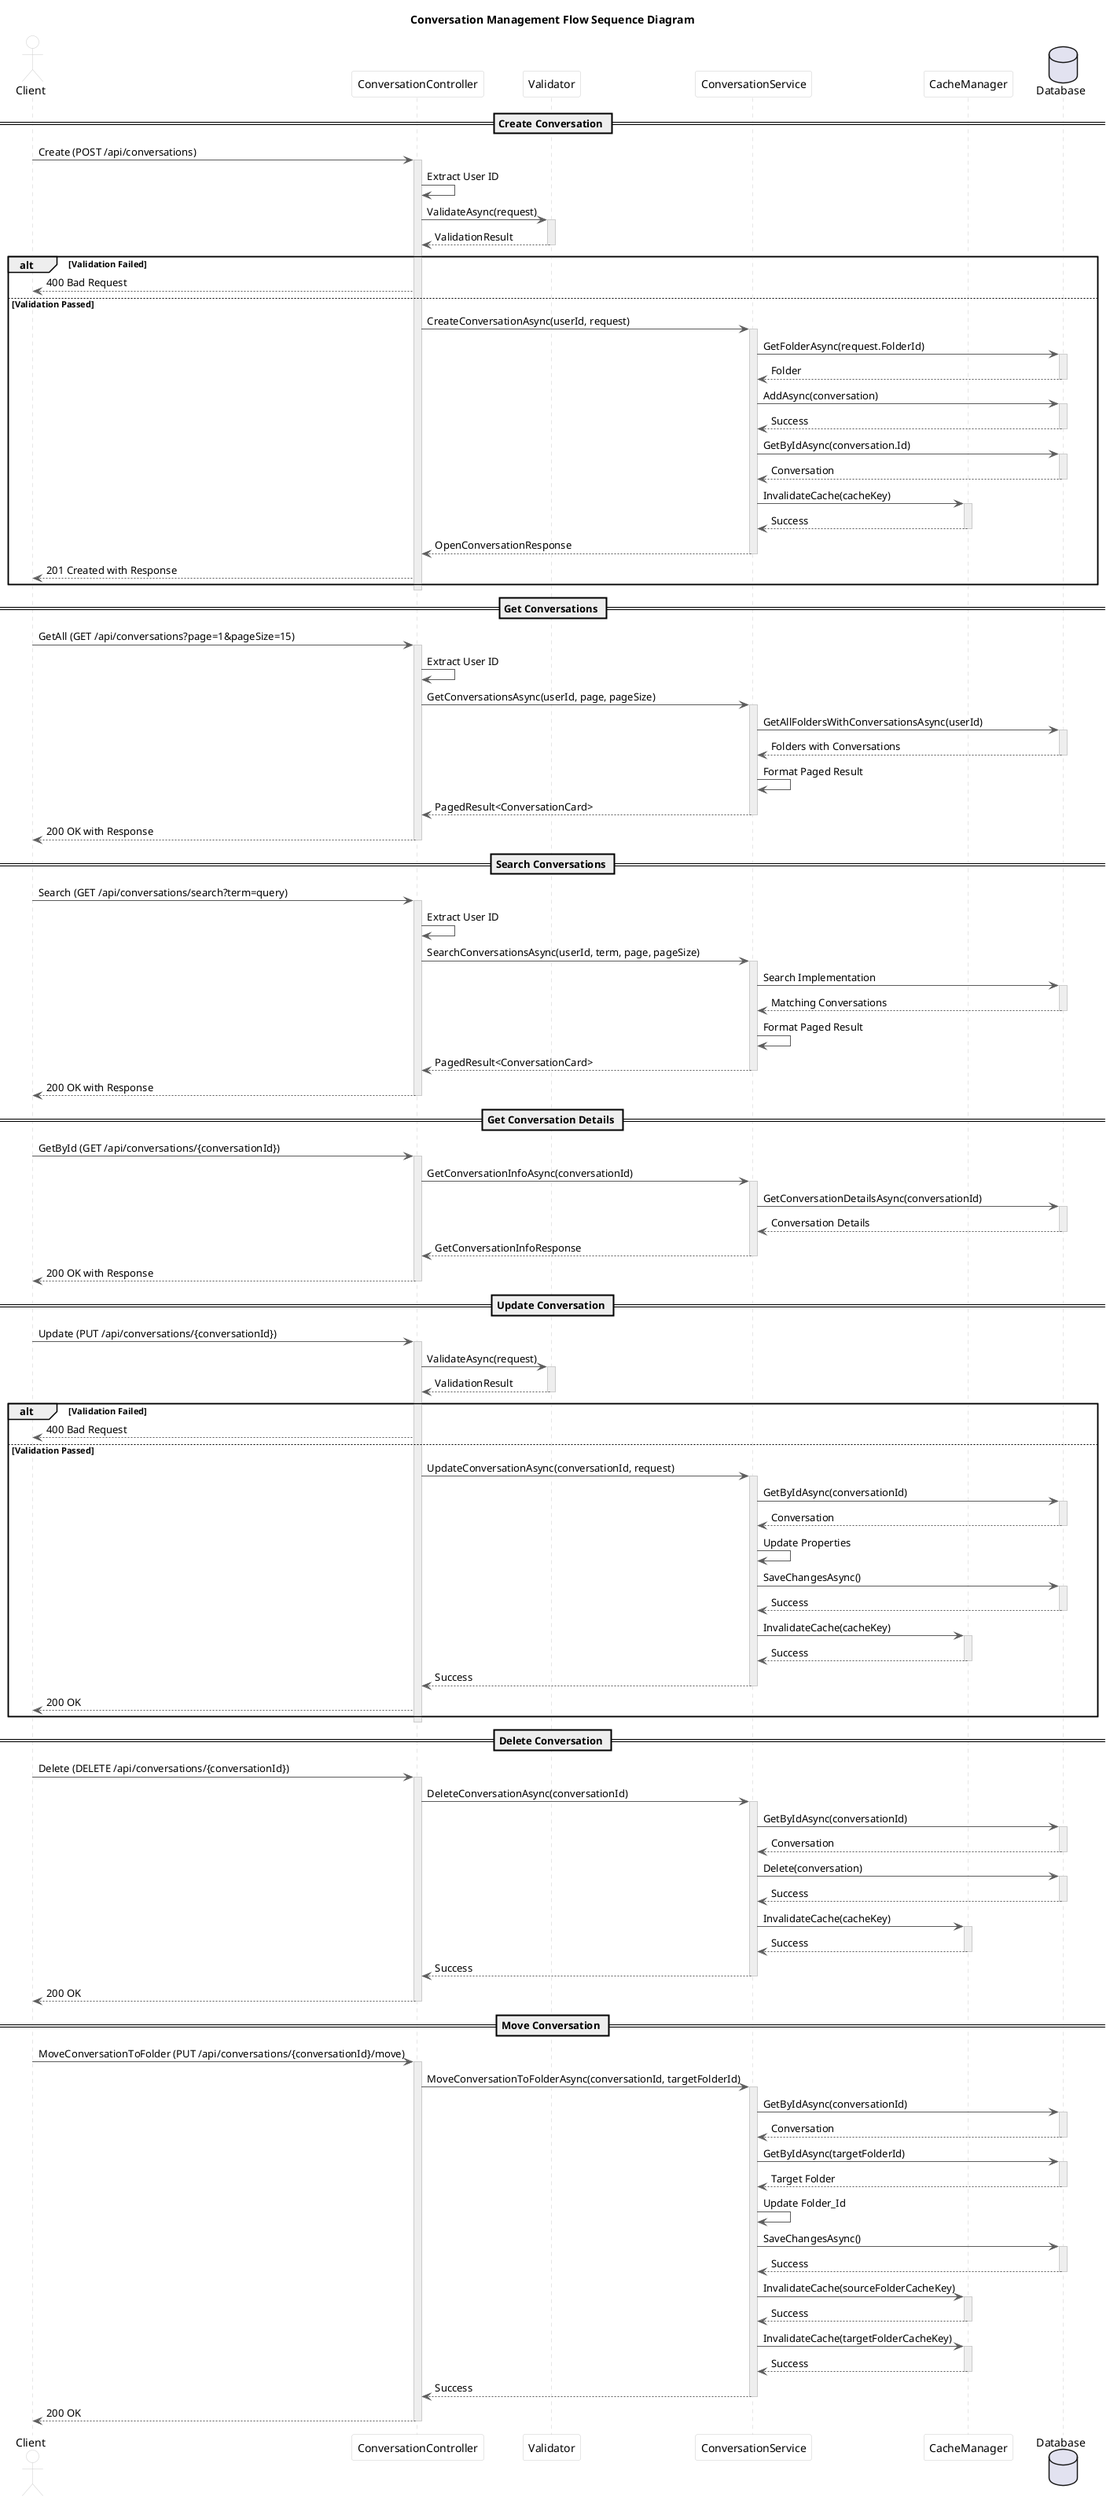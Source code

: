 @startuml Conversation Management Flow

!define ACCENT_COLOR #4285F4
!define SECONDARY_COLOR #34A853
!define WARNING_COLOR #FBBC05
!define ERROR_COLOR #EA4335

!define SUCCESS #34A853
!define WARNING #FBBC05
!define FAILURE #EA4335

skinparam ParticipantPadding 20
skinparam BoxPadding 10
skinparam SequenceArrowThickness 1
skinparam SequenceGroupHeaderFontStyle bold

skinparam sequence {
    ArrowColor #5C5C5C
    LifeLineBorderColor #CCCCCC
    LifeLineBackgroundColor #EEEEEE
    
    ParticipantBorderColor #CCCCCC
    ParticipantBackgroundColor #FFFFFF
    ParticipantFontColor #000000
    
    ActorBorderColor #CCCCCC
    ActorBackgroundColor #FFFFFF
    ActorFontColor #000000
}

title Conversation Management Flow Sequence Diagram

actor "Client" as client
participant "ConversationController" as controller
participant "Validator" as validator
participant "ConversationService" as service
participant "CacheManager" as cache
database "Database" as db

== Create Conversation ==

client -> controller : Create (POST /api/conversations)
activate controller

controller -> controller : Extract User ID
controller -> validator : ValidateAsync(request)
activate validator
validator --> controller : ValidationResult
deactivate validator

alt Validation Failed
    controller --> client : 400 Bad Request
else Validation Passed
    controller -> service : CreateConversationAsync(userId, request)
    activate service
    
    service -> db : GetFolderAsync(request.FolderId)
    activate db
    db --> service : Folder
    deactivate db
    
    service -> db : AddAsync(conversation)
    activate db
    db --> service : Success
    deactivate db
    
    service -> db : GetByIdAsync(conversation.Id)
    activate db
    db --> service : Conversation
    deactivate db
    
    service -> cache : InvalidateCache(cacheKey)
    activate cache
    cache --> service : Success
    deactivate cache
    
    service --> controller : OpenConversationResponse
    deactivate service
    
    controller --> client : 201 Created with Response
end
deactivate controller

== Get Conversations ==

client -> controller : GetAll (GET /api/conversations?page=1&pageSize=15)
activate controller

controller -> controller : Extract User ID
controller -> service : GetConversationsAsync(userId, page, pageSize)
activate service

service -> db : GetAllFoldersWithConversationsAsync(userId)
activate db
db --> service : Folders with Conversations
deactivate db

service -> service : Format Paged Result
service --> controller : PagedResult<ConversationCard>
deactivate service

controller --> client : 200 OK with Response
deactivate controller

== Search Conversations ==

client -> controller : Search (GET /api/conversations/search?term=query)
activate controller

controller -> controller : Extract User ID
controller -> service : SearchConversationsAsync(userId, term, page, pageSize)
activate service

service -> db : Search Implementation
activate db
db --> service : Matching Conversations
deactivate db

service -> service : Format Paged Result
service --> controller : PagedResult<ConversationCard>
deactivate service

controller --> client : 200 OK with Response
deactivate controller

== Get Conversation Details ==

client -> controller : GetById (GET /api/conversations/{conversationId})
activate controller

controller -> service : GetConversationInfoAsync(conversationId)
activate service

service -> db : GetConversationDetailsAsync(conversationId)
activate db
db --> service : Conversation Details
deactivate db

service --> controller : GetConversationInfoResponse
deactivate service

controller --> client : 200 OK with Response
deactivate controller

== Update Conversation ==

client -> controller : Update (PUT /api/conversations/{conversationId})
activate controller

controller -> validator : ValidateAsync(request)
activate validator
validator --> controller : ValidationResult
deactivate validator

alt Validation Failed
    controller --> client : 400 Bad Request
else Validation Passed
    controller -> service : UpdateConversationAsync(conversationId, request)
    activate service
    
    service -> db : GetByIdAsync(conversationId)
    activate db
    db --> service : Conversation
    deactivate db
    
    service -> service : Update Properties
    
    service -> db : SaveChangesAsync()
    activate db
    db --> service : Success
    deactivate db
    
    service -> cache : InvalidateCache(cacheKey)
    activate cache
    cache --> service : Success
    deactivate cache
    
    service --> controller : Success
    deactivate service
    
    controller --> client : 200 OK
end
deactivate controller

== Delete Conversation ==

client -> controller : Delete (DELETE /api/conversations/{conversationId})
activate controller

controller -> service : DeleteConversationAsync(conversationId)
activate service

service -> db : GetByIdAsync(conversationId)
activate db
db --> service : Conversation
deactivate db

service -> db : Delete(conversation)
activate db
db --> service : Success
deactivate db

service -> cache : InvalidateCache(cacheKey)
activate cache
cache --> service : Success
deactivate cache

service --> controller : Success
deactivate service

controller --> client : 200 OK
deactivate controller

== Move Conversation ==

client -> controller : MoveConversationToFolder (PUT /api/conversations/{conversationId}/move)
activate controller

controller -> service : MoveConversationToFolderAsync(conversationId, targetFolderId)
activate service

service -> db : GetByIdAsync(conversationId)
activate db
db --> service : Conversation
deactivate db

service -> db : GetByIdAsync(targetFolderId)
activate db
db --> service : Target Folder
deactivate db

service -> service : Update Folder_Id
service -> db : SaveChangesAsync()
activate db
db --> service : Success
deactivate db

service -> cache : InvalidateCache(sourceFolderCacheKey)
activate cache
cache --> service : Success
deactivate cache

service -> cache : InvalidateCache(targetFolderCacheKey)
activate cache
cache --> service : Success
deactivate cache

service --> controller : Success
deactivate service

controller --> client : 200 OK
deactivate controller

@enduml 